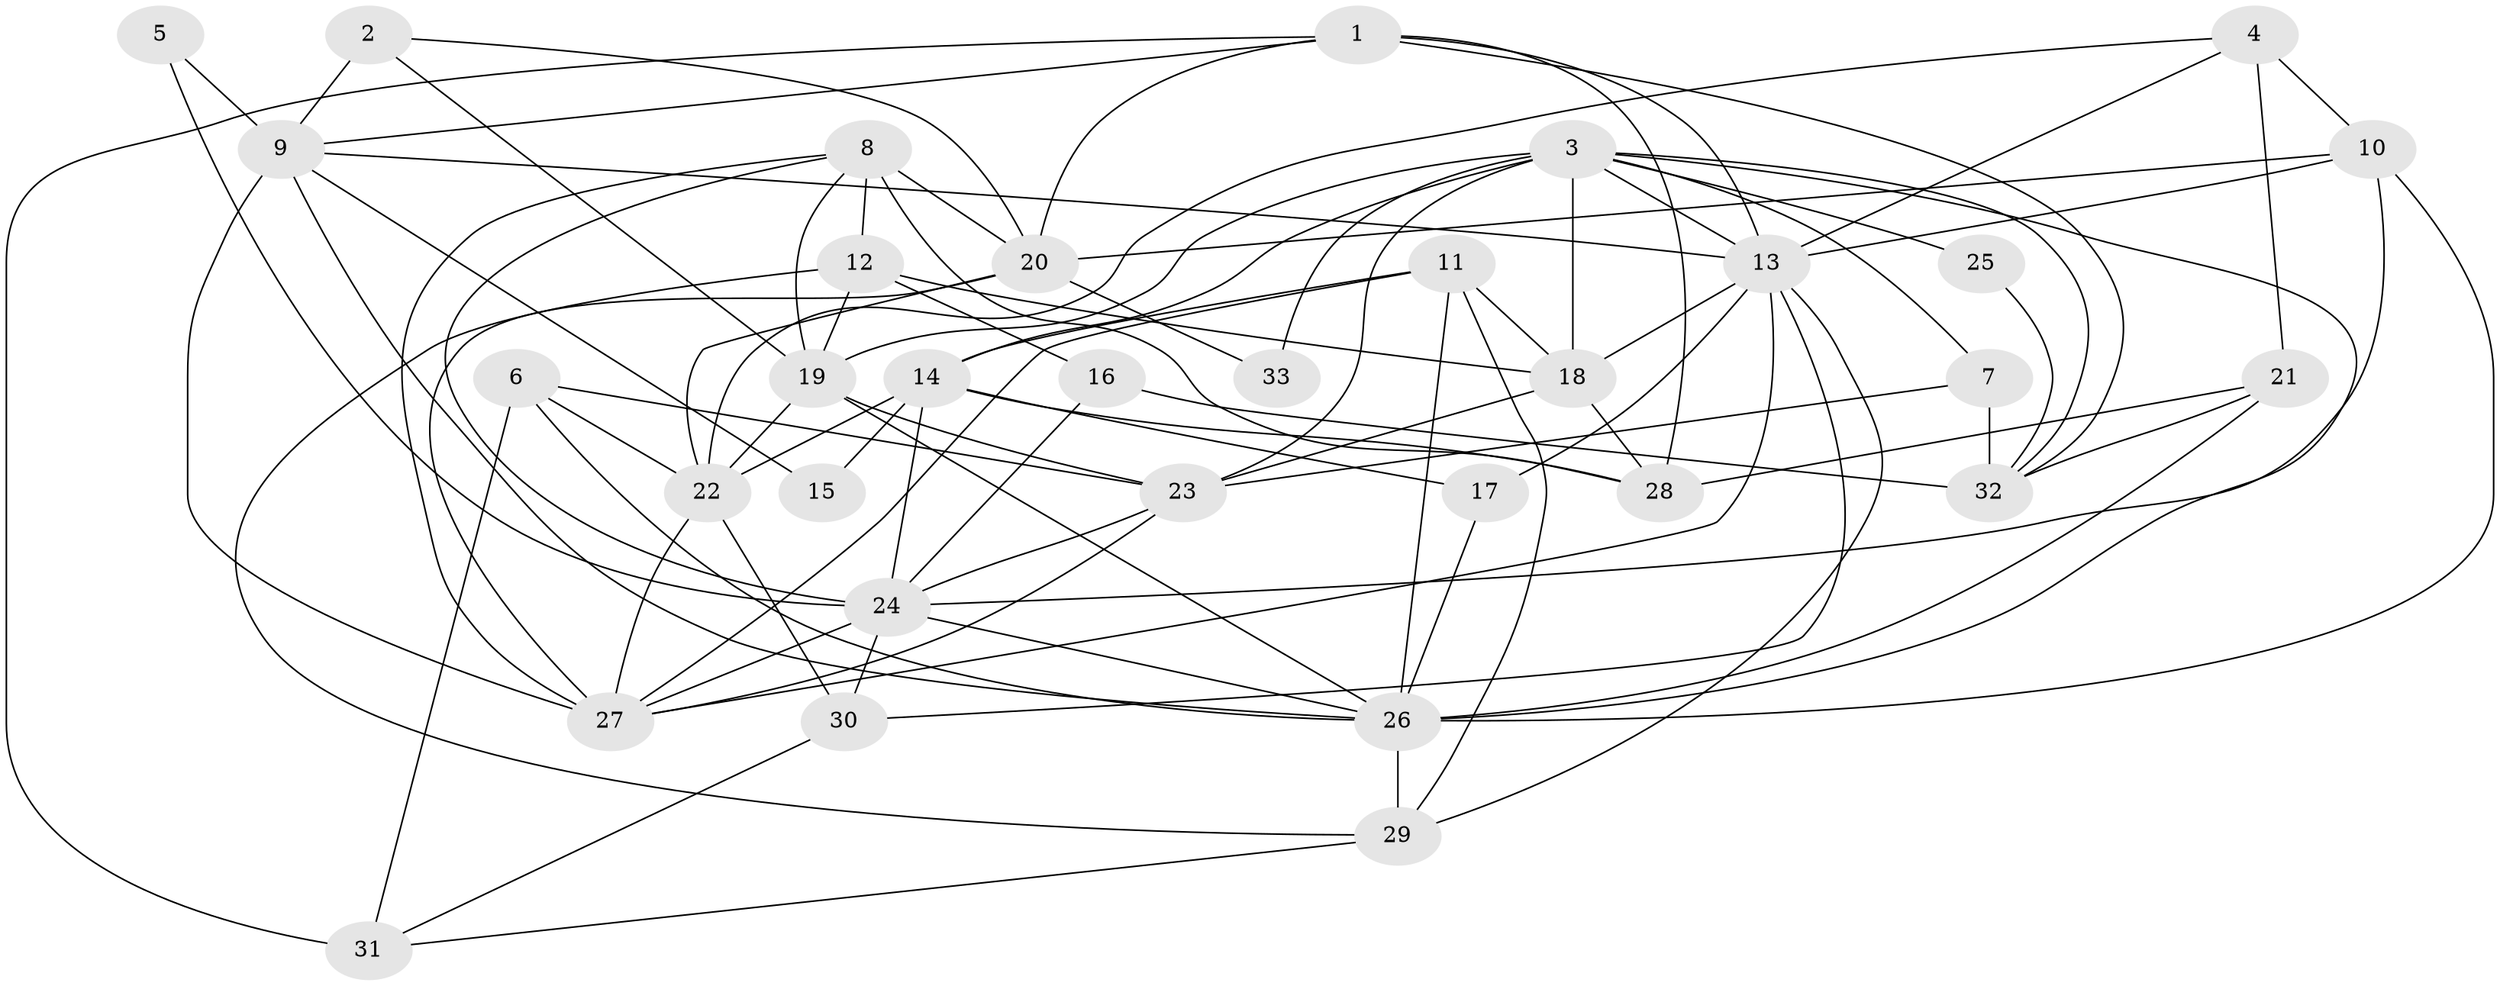 // original degree distribution, {5: 0.15151515151515152, 2: 0.09090909090909091, 6: 0.13636363636363635, 3: 0.30303030303030304, 4: 0.30303030303030304, 8: 0.015151515151515152}
// Generated by graph-tools (version 1.1) at 2025/26/03/09/25 03:26:16]
// undirected, 33 vertices, 89 edges
graph export_dot {
graph [start="1"]
  node [color=gray90,style=filled];
  1;
  2;
  3;
  4;
  5;
  6;
  7;
  8;
  9;
  10;
  11;
  12;
  13;
  14;
  15;
  16;
  17;
  18;
  19;
  20;
  21;
  22;
  23;
  24;
  25;
  26;
  27;
  28;
  29;
  30;
  31;
  32;
  33;
  1 -- 9 [weight=1.0];
  1 -- 13 [weight=1.0];
  1 -- 20 [weight=1.0];
  1 -- 28 [weight=1.0];
  1 -- 31 [weight=1.0];
  1 -- 32 [weight=1.0];
  2 -- 9 [weight=1.0];
  2 -- 19 [weight=1.0];
  2 -- 20 [weight=1.0];
  3 -- 7 [weight=1.0];
  3 -- 13 [weight=1.0];
  3 -- 14 [weight=1.0];
  3 -- 18 [weight=1.0];
  3 -- 19 [weight=1.0];
  3 -- 23 [weight=2.0];
  3 -- 25 [weight=1.0];
  3 -- 26 [weight=1.0];
  3 -- 32 [weight=1.0];
  3 -- 33 [weight=1.0];
  4 -- 10 [weight=1.0];
  4 -- 13 [weight=1.0];
  4 -- 21 [weight=1.0];
  4 -- 22 [weight=1.0];
  5 -- 9 [weight=1.0];
  5 -- 24 [weight=1.0];
  6 -- 22 [weight=1.0];
  6 -- 23 [weight=1.0];
  6 -- 26 [weight=1.0];
  6 -- 31 [weight=2.0];
  7 -- 23 [weight=1.0];
  7 -- 32 [weight=1.0];
  8 -- 12 [weight=1.0];
  8 -- 19 [weight=1.0];
  8 -- 20 [weight=2.0];
  8 -- 24 [weight=1.0];
  8 -- 27 [weight=1.0];
  8 -- 28 [weight=2.0];
  9 -- 13 [weight=1.0];
  9 -- 15 [weight=1.0];
  9 -- 26 [weight=1.0];
  9 -- 27 [weight=1.0];
  10 -- 13 [weight=1.0];
  10 -- 20 [weight=1.0];
  10 -- 24 [weight=1.0];
  10 -- 26 [weight=1.0];
  11 -- 14 [weight=1.0];
  11 -- 18 [weight=1.0];
  11 -- 26 [weight=1.0];
  11 -- 27 [weight=1.0];
  11 -- 29 [weight=1.0];
  12 -- 16 [weight=1.0];
  12 -- 18 [weight=2.0];
  12 -- 19 [weight=1.0];
  12 -- 29 [weight=1.0];
  13 -- 17 [weight=1.0];
  13 -- 18 [weight=1.0];
  13 -- 27 [weight=1.0];
  13 -- 29 [weight=1.0];
  13 -- 30 [weight=1.0];
  14 -- 15 [weight=2.0];
  14 -- 17 [weight=1.0];
  14 -- 22 [weight=1.0];
  14 -- 24 [weight=1.0];
  14 -- 28 [weight=1.0];
  16 -- 24 [weight=1.0];
  16 -- 32 [weight=1.0];
  17 -- 26 [weight=1.0];
  18 -- 23 [weight=1.0];
  18 -- 28 [weight=1.0];
  19 -- 22 [weight=1.0];
  19 -- 23 [weight=2.0];
  19 -- 26 [weight=1.0];
  20 -- 22 [weight=1.0];
  20 -- 27 [weight=1.0];
  20 -- 33 [weight=1.0];
  21 -- 26 [weight=1.0];
  21 -- 28 [weight=1.0];
  21 -- 32 [weight=1.0];
  22 -- 27 [weight=1.0];
  22 -- 30 [weight=1.0];
  23 -- 24 [weight=1.0];
  23 -- 27 [weight=1.0];
  24 -- 26 [weight=1.0];
  24 -- 27 [weight=1.0];
  24 -- 30 [weight=1.0];
  25 -- 32 [weight=1.0];
  26 -- 29 [weight=1.0];
  29 -- 31 [weight=1.0];
  30 -- 31 [weight=1.0];
}
